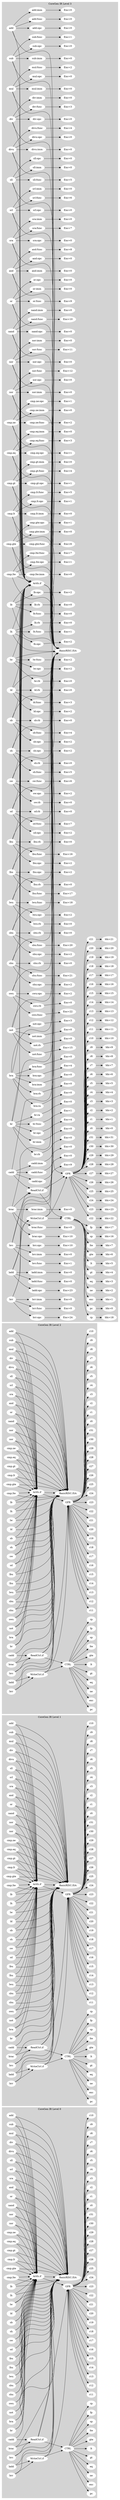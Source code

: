 #
# CoreGenBackend IR in DAG form
#
# Generate graph using " dot  -Tpng thisfile > thisfile.png"
#


digraph {
 rankdir=LR;
subgraph cluster_Level0 {
label="CoreGen IR Level 0";
style=filled;
color=lightgrey;
node [style=filled,color=white];
node00;
node00 [label="add"];
node00-> node041;
node00-> node089;
node01;
node01 [label="sub"];
node01-> node041;
node01-> node089;
node02;
node02 [label="mul"];
node02-> node041;
node02-> node089;
node03;
node03 [label="div"];
node03-> node041;
node03-> node089;
node04;
node04 [label="divu"];
node04-> node041;
node04-> node089;
node05;
node05 [label="sll"];
node05-> node041;
node05-> node089;
node06;
node06 [label="srl"];
node06-> node041;
node06-> node089;
node07;
node07 [label="sra"];
node07-> node041;
node07-> node089;
node08;
node08 [label="and"];
node08-> node041;
node08-> node089;
node09;
node09 [label="or"];
node09-> node041;
node09-> node089;
node010;
node010 [label="nand"];
node010-> node041;
node010-> node089;
node011;
node011 [label="nor"];
node011-> node041;
node011-> node089;
node012;
node012 [label="xor"];
node012-> node041;
node012-> node089;
node013;
node013 [label="cmp.ne"];
node013-> node041;
node013-> node089;
node014;
node014 [label="cmp.eq"];
node014-> node041;
node014-> node089;
node015;
node015 [label="cmp.gt"];
node015-> node041;
node015-> node089;
node016;
node016 [label="cmp.lt"];
node016-> node041;
node016-> node089;
node017;
node017 [label="cmp.gte"];
node017-> node041;
node017-> node089;
node018;
node018 [label="cmp.lte"];
node018-> node041;
node018-> node089;
node019;
node019 [label="lb"];
node019-> node041;
node019-> node089;
node020;
node020 [label="lh"];
node020-> node041;
node020-> node089;
node021;
node021 [label="lw"];
node021-> node041;
node021-> node089;
node022;
node022 [label="ld"];
node022-> node041;
node022-> node089;
node023;
node023 [label="sb"];
node023-> node041;
node023-> node089;
node024;
node024 [label="sh"];
node024-> node041;
node024-> node089;
node025;
node025 [label="sw"];
node025-> node041;
node025-> node089;
node026;
node026 [label="sd"];
node026-> node041;
node026-> node089;
node027;
node027 [label="lbu"];
node027-> node041;
node027-> node089;
node028;
node028 [label="lhu"];
node028-> node041;
node028-> node089;
node029;
node029 [label="lwu"];
node029-> node041;
node029-> node089;
node030;
node030 [label="sbu"];
node030-> node041;
node030-> node089;
node031;
node031 [label="shu"];
node031-> node041;
node031-> node089;
node032;
node032 [label="swu"];
node032-> node041;
node032-> node089;
node033;
node033 [label="not"];
node033-> node041;
node033-> node089;
node034;
node034 [label="bra"];
node034-> node041;
node034-> node089;
node035;
node035 [label="br"];
node035-> node041;
node035-> node089;
node036;
node036 [label="cadd"];
node036-> node042;
node036-> node089;
node037;
node037 [label="brac"];
node037-> node042;
node037-> node089;
node038;
node038 [label="brc"];
node038-> node042;
node038-> node089;
node039;
node039 [label="ladd"];
node039-> node043;
node039-> node089;
node040;
node040 [label="brr"];
node040-> node043;
node040-> node089;
node041;
node041 [label="Arith.if"];
node041-> node087;
node041-> node089;
node042;
node042 [label="ReadCtrl.if"];
node042-> node087;
node042-> node088;
node042-> node089;
node043;
node043 [label="WriteCtrl.if"];
node043-> node087;
node043-> node088;
node043-> node089;
node044;
node044 [label="r0"];
node045;
node045 [label="r1"];
node046;
node046 [label="r2"];
node047;
node047 [label="r3"];
node048;
node048 [label="r4"];
node049;
node049 [label="r5"];
node050;
node050 [label="r6"];
node051;
node051 [label="r7"];
node052;
node052 [label="r8"];
node053;
node053 [label="r9"];
node054;
node054 [label="r10"];
node055;
node055 [label="r11"];
node056;
node056 [label="r12"];
node057;
node057 [label="r13"];
node058;
node058 [label="r14"];
node059;
node059 [label="r15"];
node060;
node060 [label="r16"];
node061;
node061 [label="r17"];
node062;
node062 [label="r18"];
node063;
node063 [label="r19"];
node064;
node064 [label="r20"];
node065;
node065 [label="r21"];
node066;
node066 [label="r22"];
node067;
node067 [label="r23"];
node068;
node068 [label="r24"];
node069;
node069 [label="r25"];
node070;
node070 [label="r26"];
node071;
node071 [label="r27"];
node072;
node072 [label="r28"];
node073;
node073 [label="r29"];
node074;
node074 [label="r30"];
node075;
node075 [label="r31"];
node076;
node076 [label="pc"];
node077;
node077 [label="exc"];
node078;
node078 [label="ne"];
node079;
node079 [label="eq"];
node080;
node080 [label="gt"];
node081;
node081 [label="lt"];
node082;
node082 [label="gte"];
node083;
node083 [label="lte"];
node084;
node084 [label="sp"];
node085;
node085 [label="fp"];
node086;
node086 [label="rp"];
node087;
node087 [label="GPR"];
node087-> node044;
node087-> node045;
node087-> node046;
node087-> node047;
node087-> node048;
node087-> node049;
node087-> node050;
node087-> node051;
node087-> node052;
node087-> node053;
node087-> node054;
node087-> node055;
node087-> node056;
node087-> node057;
node087-> node058;
node087-> node059;
node087-> node060;
node087-> node061;
node087-> node062;
node087-> node063;
node087-> node064;
node087-> node065;
node087-> node066;
node087-> node067;
node087-> node068;
node087-> node069;
node087-> node070;
node087-> node071;
node087-> node072;
node087-> node073;
node087-> node074;
node087-> node075;
node088;
node088 [label="CTRL"];
node088-> node076;
node088-> node077;
node088-> node078;
node088-> node079;
node088-> node080;
node088-> node081;
node088-> node082;
node088-> node083;
node088-> node084;
node088-> node085;
node088-> node086;
node089;
node089 [label="BasicRISC.ISA"];
}
subgraph cluster_Level1 {
label="CoreGen IR Level 1";
style=filled;
color=lightgrey;
node [style=filled,color=white];
node10;
node10 [label="add"];
node10-> node141;
node10-> node189;
node11;
node11 [label="sub"];
node11-> node141;
node11-> node189;
node12;
node12 [label="mul"];
node12-> node141;
node12-> node189;
node13;
node13 [label="div"];
node13-> node141;
node13-> node189;
node14;
node14 [label="divu"];
node14-> node141;
node14-> node189;
node15;
node15 [label="sll"];
node15-> node141;
node15-> node189;
node16;
node16 [label="srl"];
node16-> node141;
node16-> node189;
node17;
node17 [label="sra"];
node17-> node141;
node17-> node189;
node18;
node18 [label="and"];
node18-> node141;
node18-> node189;
node19;
node19 [label="or"];
node19-> node141;
node19-> node189;
node110;
node110 [label="nand"];
node110-> node141;
node110-> node189;
node111;
node111 [label="nor"];
node111-> node141;
node111-> node189;
node112;
node112 [label="xor"];
node112-> node141;
node112-> node189;
node113;
node113 [label="cmp.ne"];
node113-> node141;
node113-> node189;
node114;
node114 [label="cmp.eq"];
node114-> node141;
node114-> node189;
node115;
node115 [label="cmp.gt"];
node115-> node141;
node115-> node189;
node116;
node116 [label="cmp.lt"];
node116-> node141;
node116-> node189;
node117;
node117 [label="cmp.gte"];
node117-> node141;
node117-> node189;
node118;
node118 [label="cmp.lte"];
node118-> node141;
node118-> node189;
node119;
node119 [label="lb"];
node119-> node141;
node119-> node189;
node120;
node120 [label="lh"];
node120-> node141;
node120-> node189;
node121;
node121 [label="lw"];
node121-> node141;
node121-> node189;
node122;
node122 [label="ld"];
node122-> node141;
node122-> node189;
node123;
node123 [label="sb"];
node123-> node141;
node123-> node189;
node124;
node124 [label="sh"];
node124-> node141;
node124-> node189;
node125;
node125 [label="sw"];
node125-> node141;
node125-> node189;
node126;
node126 [label="sd"];
node126-> node141;
node126-> node189;
node127;
node127 [label="lbu"];
node127-> node141;
node127-> node189;
node128;
node128 [label="lhu"];
node128-> node141;
node128-> node189;
node129;
node129 [label="lwu"];
node129-> node141;
node129-> node189;
node130;
node130 [label="sbu"];
node130-> node141;
node130-> node189;
node131;
node131 [label="shu"];
node131-> node141;
node131-> node189;
node132;
node132 [label="swu"];
node132-> node141;
node132-> node189;
node133;
node133 [label="not"];
node133-> node141;
node133-> node189;
node134;
node134 [label="bra"];
node134-> node141;
node134-> node189;
node135;
node135 [label="br"];
node135-> node141;
node135-> node189;
node136;
node136 [label="cadd"];
node136-> node142;
node136-> node189;
node137;
node137 [label="brac"];
node137-> node142;
node137-> node189;
node138;
node138 [label="brc"];
node138-> node142;
node138-> node189;
node139;
node139 [label="ladd"];
node139-> node143;
node139-> node189;
node140;
node140 [label="brr"];
node140-> node143;
node140-> node189;
node141;
node141 [label="Arith.if"];
node141-> node187;
node141-> node189;
node142;
node142 [label="ReadCtrl.if"];
node142-> node187;
node142-> node188;
node142-> node189;
node143;
node143 [label="WriteCtrl.if"];
node143-> node187;
node143-> node188;
node143-> node189;
node144;
node144 [label="r0"];
node145;
node145 [label="r1"];
node146;
node146 [label="r2"];
node147;
node147 [label="r3"];
node148;
node148 [label="r4"];
node149;
node149 [label="r5"];
node150;
node150 [label="r6"];
node151;
node151 [label="r7"];
node152;
node152 [label="r8"];
node153;
node153 [label="r9"];
node154;
node154 [label="r10"];
node155;
node155 [label="r11"];
node156;
node156 [label="r12"];
node157;
node157 [label="r13"];
node158;
node158 [label="r14"];
node159;
node159 [label="r15"];
node160;
node160 [label="r16"];
node161;
node161 [label="r17"];
node162;
node162 [label="r18"];
node163;
node163 [label="r19"];
node164;
node164 [label="r20"];
node165;
node165 [label="r21"];
node166;
node166 [label="r22"];
node167;
node167 [label="r23"];
node168;
node168 [label="r24"];
node169;
node169 [label="r25"];
node170;
node170 [label="r26"];
node171;
node171 [label="r27"];
node172;
node172 [label="r28"];
node173;
node173 [label="r29"];
node174;
node174 [label="r30"];
node175;
node175 [label="r31"];
node176;
node176 [label="pc"];
node177;
node177 [label="exc"];
node178;
node178 [label="ne"];
node179;
node179 [label="eq"];
node180;
node180 [label="gt"];
node181;
node181 [label="lt"];
node182;
node182 [label="gte"];
node183;
node183 [label="lte"];
node184;
node184 [label="sp"];
node185;
node185 [label="fp"];
node186;
node186 [label="rp"];
node187;
node187 [label="GPR"];
node187-> node144;
node187-> node145;
node187-> node146;
node187-> node147;
node187-> node148;
node187-> node149;
node187-> node150;
node187-> node151;
node187-> node152;
node187-> node153;
node187-> node154;
node187-> node155;
node187-> node156;
node187-> node157;
node187-> node158;
node187-> node159;
node187-> node160;
node187-> node161;
node187-> node162;
node187-> node163;
node187-> node164;
node187-> node165;
node187-> node166;
node187-> node167;
node187-> node168;
node187-> node169;
node187-> node170;
node187-> node171;
node187-> node172;
node187-> node173;
node187-> node174;
node187-> node175;
node188;
node188 [label="CTRL"];
node188-> node176;
node188-> node177;
node188-> node178;
node188-> node179;
node188-> node180;
node188-> node181;
node188-> node182;
node188-> node183;
node188-> node184;
node188-> node185;
node188-> node186;
node189;
node189 [label="BasicRISC.ISA"];
}
subgraph cluster_Level2 {
label="CoreGen IR Level 2";
style=filled;
color=lightgrey;
node [style=filled,color=white];
node20;
node20 [label="add"];
node20-> node241;
node20-> node289;
node21;
node21 [label="sub"];
node21-> node241;
node21-> node289;
node22;
node22 [label="mul"];
node22-> node241;
node22-> node289;
node23;
node23 [label="div"];
node23-> node241;
node23-> node289;
node24;
node24 [label="divu"];
node24-> node241;
node24-> node289;
node25;
node25 [label="sll"];
node25-> node241;
node25-> node289;
node26;
node26 [label="srl"];
node26-> node241;
node26-> node289;
node27;
node27 [label="sra"];
node27-> node241;
node27-> node289;
node28;
node28 [label="and"];
node28-> node241;
node28-> node289;
node29;
node29 [label="or"];
node29-> node241;
node29-> node289;
node210;
node210 [label="nand"];
node210-> node241;
node210-> node289;
node211;
node211 [label="nor"];
node211-> node241;
node211-> node289;
node212;
node212 [label="xor"];
node212-> node241;
node212-> node289;
node213;
node213 [label="cmp.ne"];
node213-> node241;
node213-> node289;
node214;
node214 [label="cmp.eq"];
node214-> node241;
node214-> node289;
node215;
node215 [label="cmp.gt"];
node215-> node241;
node215-> node289;
node216;
node216 [label="cmp.lt"];
node216-> node241;
node216-> node289;
node217;
node217 [label="cmp.gte"];
node217-> node241;
node217-> node289;
node218;
node218 [label="cmp.lte"];
node218-> node241;
node218-> node289;
node219;
node219 [label="lb"];
node219-> node241;
node219-> node289;
node220;
node220 [label="lh"];
node220-> node241;
node220-> node289;
node221;
node221 [label="lw"];
node221-> node241;
node221-> node289;
node222;
node222 [label="ld"];
node222-> node241;
node222-> node289;
node223;
node223 [label="sb"];
node223-> node241;
node223-> node289;
node224;
node224 [label="sh"];
node224-> node241;
node224-> node289;
node225;
node225 [label="sw"];
node225-> node241;
node225-> node289;
node226;
node226 [label="sd"];
node226-> node241;
node226-> node289;
node227;
node227 [label="lbu"];
node227-> node241;
node227-> node289;
node228;
node228 [label="lhu"];
node228-> node241;
node228-> node289;
node229;
node229 [label="lwu"];
node229-> node241;
node229-> node289;
node230;
node230 [label="sbu"];
node230-> node241;
node230-> node289;
node231;
node231 [label="shu"];
node231-> node241;
node231-> node289;
node232;
node232 [label="swu"];
node232-> node241;
node232-> node289;
node233;
node233 [label="not"];
node233-> node241;
node233-> node289;
node234;
node234 [label="bra"];
node234-> node241;
node234-> node289;
node235;
node235 [label="br"];
node235-> node241;
node235-> node289;
node236;
node236 [label="cadd"];
node236-> node242;
node236-> node289;
node237;
node237 [label="brac"];
node237-> node242;
node237-> node289;
node238;
node238 [label="brc"];
node238-> node242;
node238-> node289;
node239;
node239 [label="ladd"];
node239-> node243;
node239-> node289;
node240;
node240 [label="brr"];
node240-> node243;
node240-> node289;
node241;
node241 [label="Arith.if"];
node241-> node287;
node241-> node289;
node242;
node242 [label="ReadCtrl.if"];
node242-> node287;
node242-> node288;
node242-> node289;
node243;
node243 [label="WriteCtrl.if"];
node243-> node287;
node243-> node288;
node243-> node289;
node244;
node244 [label="r0"];
node245;
node245 [label="r1"];
node246;
node246 [label="r2"];
node247;
node247 [label="r3"];
node248;
node248 [label="r4"];
node249;
node249 [label="r5"];
node250;
node250 [label="r6"];
node251;
node251 [label="r7"];
node252;
node252 [label="r8"];
node253;
node253 [label="r9"];
node254;
node254 [label="r10"];
node255;
node255 [label="r11"];
node256;
node256 [label="r12"];
node257;
node257 [label="r13"];
node258;
node258 [label="r14"];
node259;
node259 [label="r15"];
node260;
node260 [label="r16"];
node261;
node261 [label="r17"];
node262;
node262 [label="r18"];
node263;
node263 [label="r19"];
node264;
node264 [label="r20"];
node265;
node265 [label="r21"];
node266;
node266 [label="r22"];
node267;
node267 [label="r23"];
node268;
node268 [label="r24"];
node269;
node269 [label="r25"];
node270;
node270 [label="r26"];
node271;
node271 [label="r27"];
node272;
node272 [label="r28"];
node273;
node273 [label="r29"];
node274;
node274 [label="r30"];
node275;
node275 [label="r31"];
node276;
node276 [label="pc"];
node277;
node277 [label="exc"];
node278;
node278 [label="ne"];
node279;
node279 [label="eq"];
node280;
node280 [label="gt"];
node281;
node281 [label="lt"];
node282;
node282 [label="gte"];
node283;
node283 [label="lte"];
node284;
node284 [label="sp"];
node285;
node285 [label="fp"];
node286;
node286 [label="rp"];
node287;
node287 [label="GPR"];
node287-> node244;
node287-> node245;
node287-> node246;
node287-> node247;
node287-> node248;
node287-> node249;
node287-> node250;
node287-> node251;
node287-> node252;
node287-> node253;
node287-> node254;
node287-> node255;
node287-> node256;
node287-> node257;
node287-> node258;
node287-> node259;
node287-> node260;
node287-> node261;
node287-> node262;
node287-> node263;
node287-> node264;
node287-> node265;
node287-> node266;
node287-> node267;
node287-> node268;
node287-> node269;
node287-> node270;
node287-> node271;
node287-> node272;
node287-> node273;
node287-> node274;
node287-> node275;
node288;
node288 [label="CTRL"];
node288-> node276;
node288-> node277;
node288-> node278;
node288-> node279;
node288-> node280;
node288-> node281;
node288-> node282;
node288-> node283;
node288-> node284;
node288-> node285;
node288-> node286;
node289;
node289 [label="BasicRISC.ISA"];
}
subgraph cluster_Level3 {
label="CoreGen IR Level 3";
style=filled;
color=lightgrey;
node [style=filled,color=white];
node30;
node30 [label="add"];
node30-> node341;
node30-> node389;
node30-> node390;
node30-> node391;
node30-> node392;
node31;
node31 [label="sub"];
node31-> node341;
node31-> node389;
node31-> node393;
node31-> node394;
node31-> node395;
node32;
node32 [label="mul"];
node32-> node341;
node32-> node389;
node32-> node396;
node32-> node397;
node32-> node398;
node33;
node33 [label="div"];
node33-> node341;
node33-> node389;
node33-> node399;
node33-> node3100;
node33-> node3101;
node34;
node34 [label="divu"];
node34-> node341;
node34-> node389;
node34-> node3102;
node34-> node3103;
node34-> node3104;
node35;
node35 [label="sll"];
node35-> node341;
node35-> node389;
node35-> node3105;
node35-> node3106;
node35-> node3107;
node36;
node36 [label="srl"];
node36-> node341;
node36-> node389;
node36-> node3108;
node36-> node3109;
node36-> node3110;
node37;
node37 [label="sra"];
node37-> node341;
node37-> node389;
node37-> node3111;
node37-> node3112;
node37-> node3113;
node38;
node38 [label="and"];
node38-> node341;
node38-> node389;
node38-> node3114;
node38-> node3115;
node38-> node3116;
node39;
node39 [label="or"];
node39-> node341;
node39-> node389;
node39-> node3117;
node39-> node3118;
node39-> node3119;
node310;
node310 [label="nand"];
node310-> node341;
node310-> node389;
node310-> node3120;
node310-> node3121;
node310-> node3122;
node311;
node311 [label="nor"];
node311-> node341;
node311-> node389;
node311-> node3123;
node311-> node3124;
node311-> node3125;
node312;
node312 [label="xor"];
node312-> node341;
node312-> node389;
node312-> node3126;
node312-> node3127;
node312-> node3128;
node313;
node313 [label="cmp.ne"];
node313-> node341;
node313-> node389;
node313-> node3129;
node313-> node3130;
node313-> node3131;
node314;
node314 [label="cmp.eq"];
node314-> node341;
node314-> node389;
node314-> node3132;
node314-> node3133;
node314-> node3134;
node315;
node315 [label="cmp.gt"];
node315-> node341;
node315-> node389;
node315-> node3135;
node315-> node3136;
node315-> node3137;
node316;
node316 [label="cmp.lt"];
node316-> node341;
node316-> node389;
node316-> node3138;
node316-> node3139;
node316-> node3140;
node317;
node317 [label="cmp.gte"];
node317-> node341;
node317-> node389;
node317-> node3141;
node317-> node3142;
node317-> node3143;
node318;
node318 [label="cmp.lte"];
node318-> node341;
node318-> node389;
node318-> node3144;
node318-> node3145;
node318-> node3146;
node319;
node319 [label="lb"];
node319-> node341;
node319-> node389;
node319-> node3147;
node319-> node3148;
node319-> node3149;
node320;
node320 [label="lh"];
node320-> node341;
node320-> node389;
node320-> node3150;
node320-> node3151;
node320-> node3152;
node321;
node321 [label="lw"];
node321-> node341;
node321-> node389;
node321-> node3153;
node321-> node3154;
node321-> node3155;
node322;
node322 [label="ld"];
node322-> node341;
node322-> node389;
node322-> node3156;
node322-> node3157;
node322-> node3158;
node323;
node323 [label="sb"];
node323-> node341;
node323-> node389;
node323-> node3159;
node323-> node3160;
node323-> node3161;
node324;
node324 [label="sh"];
node324-> node341;
node324-> node389;
node324-> node3162;
node324-> node3163;
node324-> node3164;
node325;
node325 [label="sw"];
node325-> node341;
node325-> node389;
node325-> node3165;
node325-> node3166;
node325-> node3167;
node326;
node326 [label="sd"];
node326-> node341;
node326-> node389;
node326-> node3168;
node326-> node3169;
node326-> node3170;
node327;
node327 [label="lbu"];
node327-> node341;
node327-> node389;
node327-> node3171;
node327-> node3172;
node327-> node3173;
node328;
node328 [label="lhu"];
node328-> node341;
node328-> node389;
node328-> node3174;
node328-> node3175;
node328-> node3176;
node329;
node329 [label="lwu"];
node329-> node341;
node329-> node389;
node329-> node3177;
node329-> node3178;
node329-> node3179;
node330;
node330 [label="sbu"];
node330-> node341;
node330-> node389;
node330-> node3180;
node330-> node3181;
node330-> node3182;
node331;
node331 [label="shu"];
node331-> node341;
node331-> node389;
node331-> node3183;
node331-> node3184;
node331-> node3185;
node332;
node332 [label="swu"];
node332-> node341;
node332-> node389;
node332-> node3186;
node332-> node3187;
node332-> node3188;
node333;
node333 [label="not"];
node333-> node341;
node333-> node389;
node333-> node3189;
node333-> node3190;
node333-> node3191;
node333-> node3192;
node334;
node334 [label="bra"];
node334-> node341;
node334-> node389;
node334-> node3193;
node334-> node3194;
node334-> node3195;
node334-> node3196;
node334-> node3197;
node335;
node335 [label="br"];
node335-> node341;
node335-> node389;
node335-> node3198;
node335-> node3199;
node335-> node3200;
node335-> node3201;
node335-> node3202;
node336;
node336 [label="cadd"];
node336-> node342;
node336-> node389;
node336-> node3203;
node336-> node3204;
node336-> node3205;
node337;
node337 [label="brac"];
node337-> node342;
node337-> node389;
node337-> node3206;
node337-> node3207;
node337-> node3208;
node338;
node338 [label="brc"];
node338-> node342;
node338-> node389;
node338-> node3209;
node338-> node3210;
node338-> node3211;
node339;
node339 [label="ladd"];
node339-> node343;
node339-> node389;
node339-> node3212;
node339-> node3213;
node339-> node3214;
node340;
node340 [label="brr"];
node340-> node343;
node340-> node389;
node340-> node3215;
node340-> node3216;
node340-> node3217;
node341;
node341 [label="Arith.if"];
node341-> node387;
node341-> node389;
node342;
node342 [label="ReadCtrl.if"];
node342-> node387;
node342-> node388;
node342-> node389;
node343;
node343 [label="WriteCtrl.if"];
node343-> node387;
node343-> node388;
node343-> node389;
node344;
node344 [label="r0"];
node344Idx;
node344Idx [label="Idx=0"];
node344-> node344Idx;
node345;
node345 [label="r1"];
node345Idx;
node345Idx [label="Idx=1"];
node345-> node345Idx;
node346;
node346 [label="r2"];
node346Idx;
node346Idx [label="Idx=2"];
node346-> node346Idx;
node347;
node347 [label="r3"];
node347Idx;
node347Idx [label="Idx=3"];
node347-> node347Idx;
node348;
node348 [label="r4"];
node348Idx;
node348Idx [label="Idx=4"];
node348-> node348Idx;
node349;
node349 [label="r5"];
node349Idx;
node349Idx [label="Idx=5"];
node349-> node349Idx;
node350;
node350 [label="r6"];
node350Idx;
node350Idx [label="Idx=6"];
node350-> node350Idx;
node351;
node351 [label="r7"];
node351Idx;
node351Idx [label="Idx=7"];
node351-> node351Idx;
node352;
node352 [label="r8"];
node352Idx;
node352Idx [label="Idx=8"];
node352-> node352Idx;
node353;
node353 [label="r9"];
node353Idx;
node353Idx [label="Idx=9"];
node353-> node353Idx;
node354;
node354 [label="r10"];
node354Idx;
node354Idx [label="Idx=10"];
node354-> node354Idx;
node355;
node355 [label="r11"];
node355Idx;
node355Idx [label="Idx=11"];
node355-> node355Idx;
node356;
node356 [label="r12"];
node356Idx;
node356Idx [label="Idx=12"];
node356-> node356Idx;
node357;
node357 [label="r13"];
node357Idx;
node357Idx [label="Idx=13"];
node357-> node357Idx;
node358;
node358 [label="r14"];
node358Idx;
node358Idx [label="Idx=14"];
node358-> node358Idx;
node359;
node359 [label="r15"];
node359Idx;
node359Idx [label="Idx=15"];
node359-> node359Idx;
node360;
node360 [label="r16"];
node360Idx;
node360Idx [label="Idx=16"];
node360-> node360Idx;
node361;
node361 [label="r17"];
node361Idx;
node361Idx [label="Idx=17"];
node361-> node361Idx;
node362;
node362 [label="r18"];
node362Idx;
node362Idx [label="Idx=18"];
node362-> node362Idx;
node363;
node363 [label="r19"];
node363Idx;
node363Idx [label="Idx=19"];
node363-> node363Idx;
node364;
node364 [label="r20"];
node364Idx;
node364Idx [label="Idx=20"];
node364-> node364Idx;
node365;
node365 [label="r21"];
node365Idx;
node365Idx [label="Idx=21"];
node365-> node365Idx;
node366;
node366 [label="r22"];
node366Idx;
node366Idx [label="Idx=22"];
node366-> node366Idx;
node367;
node367 [label="r23"];
node367Idx;
node367Idx [label="Idx=23"];
node367-> node367Idx;
node368;
node368 [label="r24"];
node368Idx;
node368Idx [label="Idx=24"];
node368-> node368Idx;
node369;
node369 [label="r25"];
node369Idx;
node369Idx [label="Idx=25"];
node369-> node369Idx;
node370;
node370 [label="r26"];
node370Idx;
node370Idx [label="Idx=26"];
node370-> node370Idx;
node371;
node371 [label="r27"];
node371Idx;
node371Idx [label="Idx=27"];
node371-> node371Idx;
node372;
node372 [label="r28"];
node372Idx;
node372Idx [label="Idx=28"];
node372-> node372Idx;
node373;
node373 [label="r29"];
node373Idx;
node373Idx [label="Idx=29"];
node373-> node373Idx;
node374;
node374 [label="r30"];
node374Idx;
node374Idx [label="Idx=30"];
node374-> node374Idx;
node375;
node375 [label="r31"];
node375Idx;
node375Idx [label="Idx=31"];
node375-> node375Idx;
node376;
node376 [label="pc"];
node376Idx;
node376Idx [label="Idx=0"];
node376-> node376Idx;
node377;
node377 [label="exc"];
node377Idx;
node377Idx [label="Idx=1"];
node377-> node377Idx;
node378;
node378 [label="ne"];
node378Idx;
node378Idx [label="Idx=2"];
node378-> node378Idx;
node379;
node379 [label="eq"];
node379Idx;
node379Idx [label="Idx=3"];
node379-> node379Idx;
node380;
node380 [label="gt"];
node380Idx;
node380Idx [label="Idx=4"];
node380-> node380Idx;
node381;
node381 [label="lt"];
node381Idx;
node381Idx [label="Idx=5"];
node381-> node381Idx;
node382;
node382 [label="gte"];
node382Idx;
node382Idx [label="Idx=6"];
node382-> node382Idx;
node383;
node383 [label="lte"];
node383Idx;
node383Idx [label="Idx=7"];
node383-> node383Idx;
node384;
node384 [label="sp"];
node384Idx;
node384Idx [label="Idx=16"];
node384-> node384Idx;
node385;
node385 [label="fp"];
node385Idx;
node385Idx [label="Idx=17"];
node385-> node385Idx;
node386;
node386 [label="rp"];
node386Idx;
node386Idx [label="Idx=18"];
node386-> node386Idx;
node387;
node387 [label="GPR"];
node387-> node344;
node387-> node345;
node387-> node346;
node387-> node347;
node387-> node348;
node387-> node349;
node387-> node350;
node387-> node351;
node387-> node352;
node387-> node353;
node387-> node354;
node387-> node355;
node387-> node356;
node387-> node357;
node387-> node358;
node387-> node359;
node387-> node360;
node387-> node361;
node387-> node362;
node387-> node363;
node387-> node364;
node387-> node365;
node387-> node366;
node387-> node367;
node387-> node368;
node387-> node369;
node387-> node370;
node387-> node371;
node387-> node372;
node387-> node373;
node387-> node374;
node387-> node375;
node388;
node388 [label="CTRL"];
node388-> node376;
node388-> node377;
node388-> node378;
node388-> node379;
node388-> node380;
node388-> node381;
node388-> node382;
node388-> node383;
node388-> node384;
node388-> node385;
node388-> node386;
node389;
node389 [label="BasicRISC.ISA"];
node390;
node390 [label="add:opc"];
node390Enc;
node390Enc [label="Enc=0"];
node390-> node390Enc;
node391;
node391 [label="add:func"];
node391Enc;
node391Enc [label="Enc=0"];
node391-> node391Enc;
node392;
node392 [label="add:imm"];
node392Enc;
node392Enc [label="Enc=0"];
node392-> node392Enc;
node393;
node393 [label="sub:opc"];
node393Enc;
node393Enc [label="Enc=0"];
node393-> node393Enc;
node394;
node394 [label="sub:func"];
node394Enc;
node394Enc [label="Enc=1"];
node394-> node394Enc;
node395;
node395 [label="sub:imm"];
node395Enc;
node395Enc [label="Enc=0"];
node395-> node395Enc;
node396;
node396 [label="mul:opc"];
node396Enc;
node396Enc [label="Enc=0"];
node396-> node396Enc;
node397;
node397 [label="mul:func"];
node397Enc;
node397Enc [label="Enc=2"];
node397-> node397Enc;
node398;
node398 [label="mul:imm"];
node398Enc;
node398Enc [label="Enc=0"];
node398-> node398Enc;
node399;
node399 [label="div:opc"];
node399Enc;
node399Enc [label="Enc=0"];
node399-> node399Enc;
node3100;
node3100 [label="div:func"];
node3100Enc;
node3100Enc [label="Enc=3"];
node3100-> node3100Enc;
node3101;
node3101 [label="div:imm"];
node3101Enc;
node3101Enc [label="Enc=0"];
node3101-> node3101Enc;
node3102;
node3102 [label="divu:opc"];
node3102Enc;
node3102Enc [label="Enc=0"];
node3102-> node3102Enc;
node3103;
node3103 [label="divu:func"];
node3103Enc;
node3103Enc [label="Enc=4"];
node3103-> node3103Enc;
node3104;
node3104 [label="divu:imm"];
node3104Enc;
node3104Enc [label="Enc=0"];
node3104-> node3104Enc;
node3105;
node3105 [label="sll:opc"];
node3105Enc;
node3105Enc [label="Enc=0"];
node3105-> node3105Enc;
node3106;
node3106 [label="sll:func"];
node3106Enc;
node3106Enc [label="Enc=5"];
node3106-> node3106Enc;
node3107;
node3107 [label="sll:imm"];
node3107Enc;
node3107Enc [label="Enc=0"];
node3107-> node3107Enc;
node3108;
node3108 [label="srl:opc"];
node3108Enc;
node3108Enc [label="Enc=0"];
node3108-> node3108Enc;
node3109;
node3109 [label="srl:func"];
node3109Enc;
node3109Enc [label="Enc=6"];
node3109-> node3109Enc;
node3110;
node3110 [label="srl:imm"];
node3110Enc;
node3110Enc [label="Enc=0"];
node3110-> node3110Enc;
node3111;
node3111 [label="sra:opc"];
node3111Enc;
node3111Enc [label="Enc=0"];
node3111-> node3111Enc;
node3112;
node3112 [label="sra:func"];
node3112Enc;
node3112Enc [label="Enc=7"];
node3112-> node3112Enc;
node3113;
node3113 [label="sra:imm"];
node3113Enc;
node3113Enc [label="Enc=0"];
node3113-> node3113Enc;
node3114;
node3114 [label="and:opc"];
node3114Enc;
node3114Enc [label="Enc=0"];
node3114-> node3114Enc;
node3115;
node3115 [label="and:func"];
node3115Enc;
node3115Enc [label="Enc=8"];
node3115-> node3115Enc;
node3116;
node3116 [label="and:imm"];
node3116Enc;
node3116Enc [label="Enc=0"];
node3116-> node3116Enc;
node3117;
node3117 [label="or:opc"];
node3117Enc;
node3117Enc [label="Enc=0"];
node3117-> node3117Enc;
node3118;
node3118 [label="or:func"];
node3118Enc;
node3118Enc [label="Enc=9"];
node3118-> node3118Enc;
node3119;
node3119 [label="or:imm"];
node3119Enc;
node3119Enc [label="Enc=0"];
node3119-> node3119Enc;
node3120;
node3120 [label="nand:opc"];
node3120Enc;
node3120Enc [label="Enc=0"];
node3120-> node3120Enc;
node3121;
node3121 [label="nand:func"];
node3121Enc;
node3121Enc [label="Enc=10"];
node3121-> node3121Enc;
node3122;
node3122 [label="nand:imm"];
node3122Enc;
node3122Enc [label="Enc=0"];
node3122-> node3122Enc;
node3123;
node3123 [label="nor:opc"];
node3123Enc;
node3123Enc [label="Enc=0"];
node3123-> node3123Enc;
node3124;
node3124 [label="nor:func"];
node3124Enc;
node3124Enc [label="Enc=11"];
node3124-> node3124Enc;
node3125;
node3125 [label="nor:imm"];
node3125Enc;
node3125Enc [label="Enc=0"];
node3125-> node3125Enc;
node3126;
node3126 [label="xor:opc"];
node3126Enc;
node3126Enc [label="Enc=0"];
node3126-> node3126Enc;
node3127;
node3127 [label="xor:func"];
node3127Enc;
node3127Enc [label="Enc=12"];
node3127-> node3127Enc;
node3128;
node3128 [label="xor:imm"];
node3128Enc;
node3128Enc [label="Enc=0"];
node3128-> node3128Enc;
node3129;
node3129 [label="cmp.ne:opc"];
node3129Enc;
node3129Enc [label="Enc=1"];
node3129-> node3129Enc;
node3130;
node3130 [label="cmp.ne:func"];
node3130Enc;
node3130Enc [label="Enc=2"];
node3130-> node3130Enc;
node3131;
node3131 [label="cmp.ne:imm"];
node3131Enc;
node3131Enc [label="Enc=0"];
node3131-> node3131Enc;
node3132;
node3132 [label="cmp.eq:opc"];
node3132Enc;
node3132Enc [label="Enc=1"];
node3132-> node3132Enc;
node3133;
node3133 [label="cmp.eq:func"];
node3133Enc;
node3133Enc [label="Enc=3"];
node3133-> node3133Enc;
node3134;
node3134 [label="cmp.eq:imm"];
node3134Enc;
node3134Enc [label="Enc=0"];
node3134-> node3134Enc;
node3135;
node3135 [label="cmp.gt:opc"];
node3135Enc;
node3135Enc [label="Enc=1"];
node3135-> node3135Enc;
node3136;
node3136 [label="cmp.gt:func"];
node3136Enc;
node3136Enc [label="Enc=4"];
node3136-> node3136Enc;
node3137;
node3137 [label="cmp.gt:imm"];
node3137Enc;
node3137Enc [label="Enc=0"];
node3137-> node3137Enc;
node3138;
node3138 [label="cmp.lt:opc"];
node3138Enc;
node3138Enc [label="Enc=1"];
node3138-> node3138Enc;
node3139;
node3139 [label="cmp.lt:func"];
node3139Enc;
node3139Enc [label="Enc=5"];
node3139-> node3139Enc;
node3140;
node3140 [label="cmp.lt:imm"];
node3140Enc;
node3140Enc [label="Enc=0"];
node3140-> node3140Enc;
node3141;
node3141 [label="cmp.gte:opc"];
node3141Enc;
node3141Enc [label="Enc=1"];
node3141-> node3141Enc;
node3142;
node3142 [label="cmp.gte:func"];
node3142Enc;
node3142Enc [label="Enc=6"];
node3142-> node3142Enc;
node3143;
node3143 [label="cmp.gte:imm"];
node3143Enc;
node3143Enc [label="Enc=0"];
node3143-> node3143Enc;
node3144;
node3144 [label="cmp.lte:opc"];
node3144Enc;
node3144Enc [label="Enc=1"];
node3144-> node3144Enc;
node3145;
node3145 [label="cmp.lte:func"];
node3145Enc;
node3145Enc [label="Enc=7"];
node3145-> node3145Enc;
node3146;
node3146 [label="cmp.lte:imm"];
node3146Enc;
node3146Enc [label="Enc=0"];
node3146-> node3146Enc;
node3147;
node3147 [label="lb:opc"];
node3147Enc;
node3147Enc [label="Enc=2"];
node3147-> node3147Enc;
node3148;
node3148 [label="lb:func"];
node3148Enc;
node3148Enc [label="Enc=0"];
node3148-> node3148Enc;
node3149;
node3149 [label="lb:rb"];
node3149Enc;
node3149Enc [label="Enc=0"];
node3149-> node3149Enc;
node3150;
node3150 [label="lh:opc"];
node3150Enc;
node3150Enc [label="Enc=2"];
node3150-> node3150Enc;
node3151;
node3151 [label="lh:func"];
node3151Enc;
node3151Enc [label="Enc=1"];
node3151-> node3151Enc;
node3152;
node3152 [label="lh:rb"];
node3152Enc;
node3152Enc [label="Enc=0"];
node3152-> node3152Enc;
node3153;
node3153 [label="lw:opc"];
node3153Enc;
node3153Enc [label="Enc=2"];
node3153-> node3153Enc;
node3154;
node3154 [label="lw:func"];
node3154Enc;
node3154Enc [label="Enc=2"];
node3154-> node3154Enc;
node3155;
node3155 [label="lw:rb"];
node3155Enc;
node3155Enc [label="Enc=0"];
node3155-> node3155Enc;
node3156;
node3156 [label="ld:opc"];
node3156Enc;
node3156Enc [label="Enc=2"];
node3156-> node3156Enc;
node3157;
node3157 [label="ld:func"];
node3157Enc;
node3157Enc [label="Enc=3"];
node3157-> node3157Enc;
node3158;
node3158 [label="ld:rb"];
node3158Enc;
node3158Enc [label="Enc=0"];
node3158-> node3158Enc;
node3159;
node3159 [label="sb:opc"];
node3159Enc;
node3159Enc [label="Enc=2"];
node3159-> node3159Enc;
node3160;
node3160 [label="sb:func"];
node3160Enc;
node3160Enc [label="Enc=4"];
node3160-> node3160Enc;
node3161;
node3161 [label="sb:rb"];
node3161Enc;
node3161Enc [label="Enc=0"];
node3161-> node3161Enc;
node3162;
node3162 [label="sh:opc"];
node3162Enc;
node3162Enc [label="Enc=2"];
node3162-> node3162Enc;
node3163;
node3163 [label="sh:func"];
node3163Enc;
node3163Enc [label="Enc=5"];
node3163-> node3163Enc;
node3164;
node3164 [label="sh:rb"];
node3164Enc;
node3164Enc [label="Enc=0"];
node3164-> node3164Enc;
node3165;
node3165 [label="sw:opc"];
node3165Enc;
node3165Enc [label="Enc=2"];
node3165-> node3165Enc;
node3166;
node3166 [label="sw:func"];
node3166Enc;
node3166Enc [label="Enc=6"];
node3166-> node3166Enc;
node3167;
node3167 [label="sw:rb"];
node3167Enc;
node3167Enc [label="Enc=0"];
node3167-> node3167Enc;
node3168;
node3168 [label="sd:opc"];
node3168Enc;
node3168Enc [label="Enc=2"];
node3168-> node3168Enc;
node3169;
node3169 [label="sd:func"];
node3169Enc;
node3169Enc [label="Enc=7"];
node3169-> node3169Enc;
node3170;
node3170 [label="sd:rb"];
node3170Enc;
node3170Enc [label="Enc=0"];
node3170-> node3170Enc;
node3171;
node3171 [label="lbu:opc"];
node3171Enc;
node3171Enc [label="Enc=2"];
node3171-> node3171Enc;
node3172;
node3172 [label="lbu:func"];
node3172Enc;
node3172Enc [label="Enc=16"];
node3172-> node3172Enc;
node3173;
node3173 [label="lbu:rb"];
node3173Enc;
node3173Enc [label="Enc=0"];
node3173-> node3173Enc;
node3174;
node3174 [label="lhu:opc"];
node3174Enc;
node3174Enc [label="Enc=2"];
node3174-> node3174Enc;
node3175;
node3175 [label="lhu:func"];
node3175Enc;
node3175Enc [label="Enc=17"];
node3175-> node3175Enc;
node3176;
node3176 [label="lhu:rb"];
node3176Enc;
node3176Enc [label="Enc=0"];
node3176-> node3176Enc;
node3177;
node3177 [label="lwu:opc"];
node3177Enc;
node3177Enc [label="Enc=2"];
node3177-> node3177Enc;
node3178;
node3178 [label="lwu:func"];
node3178Enc;
node3178Enc [label="Enc=18"];
node3178-> node3178Enc;
node3179;
node3179 [label="lwu:rb"];
node3179Enc;
node3179Enc [label="Enc=0"];
node3179-> node3179Enc;
node3180;
node3180 [label="sbu:opc"];
node3180Enc;
node3180Enc [label="Enc=2"];
node3180-> node3180Enc;
node3181;
node3181 [label="sbu:func"];
node3181Enc;
node3181Enc [label="Enc=20"];
node3181-> node3181Enc;
node3182;
node3182 [label="sbu:rb"];
node3182Enc;
node3182Enc [label="Enc=0"];
node3182-> node3182Enc;
node3183;
node3183 [label="shu:opc"];
node3183Enc;
node3183Enc [label="Enc=2"];
node3183-> node3183Enc;
node3184;
node3184 [label="shu:func"];
node3184Enc;
node3184Enc [label="Enc=21"];
node3184-> node3184Enc;
node3185;
node3185 [label="shu:rb"];
node3185Enc;
node3185Enc [label="Enc=0"];
node3185-> node3185Enc;
node3186;
node3186 [label="swu:opc"];
node3186Enc;
node3186Enc [label="Enc=2"];
node3186-> node3186Enc;
node3187;
node3187 [label="swu:func"];
node3187Enc;
node3187Enc [label="Enc=22"];
node3187-> node3187Enc;
node3188;
node3188 [label="swu:rb"];
node3188Enc;
node3188Enc [label="Enc=0"];
node3188-> node3188Enc;
node3189;
node3189 [label="not:opc"];
node3189Enc;
node3189Enc [label="Enc=3"];
node3189-> node3189Enc;
node3190;
node3190 [label="not:func"];
node3190Enc;
node3190Enc [label="Enc=15"];
node3190-> node3190Enc;
node3191;
node3191 [label="not:rb"];
node3191Enc;
node3191Enc [label="Enc=0"];
node3191-> node3191Enc;
node3192;
node3192 [label="not:imm"];
node3192Enc;
node3192Enc [label="Enc=0"];
node3192-> node3192Enc;
node3193;
node3193 [label="bra:opc"];
node3193Enc;
node3193Enc [label="Enc=4"];
node3193-> node3193Enc;
node3194;
node3194 [label="bra:func"];
node3194Enc;
node3194Enc [label="Enc=0"];
node3194-> node3194Enc;
node3195;
node3195 [label="bra:ra"];
node3195Enc;
node3195Enc [label="Enc=0"];
node3195-> node3195Enc;
node3196;
node3196 [label="bra:rb"];
node3196Enc;
node3196Enc [label="Enc=0"];
node3196-> node3196Enc;
node3197;
node3197 [label="bra:imm"];
node3197Enc;
node3197Enc [label="Enc=0"];
node3197-> node3197Enc;
node3198;
node3198 [label="br:opc"];
node3198Enc;
node3198Enc [label="Enc=4"];
node3198-> node3198Enc;
node3199;
node3199 [label="br:func"];
node3199Enc;
node3199Enc [label="Enc=1"];
node3199-> node3199Enc;
node3200;
node3200 [label="br:ra"];
node3200Enc;
node3200Enc [label="Enc=0"];
node3200-> node3200Enc;
node3201;
node3201 [label="br:rb"];
node3201Enc;
node3201Enc [label="Enc=0"];
node3201-> node3201Enc;
node3202;
node3202 [label="br:imm"];
node3202Enc;
node3202Enc [label="Enc=0"];
node3202-> node3202Enc;
node3203;
node3203 [label="cadd:opc"];
node3203Enc;
node3203Enc [label="Enc=9"];
node3203-> node3203Enc;
node3204;
node3204 [label="cadd:func"];
node3204Enc;
node3204Enc [label="Enc=0"];
node3204-> node3204Enc;
node3205;
node3205 [label="cadd:imm"];
node3205Enc;
node3205Enc [label="Enc=0"];
node3205-> node3205Enc;
node3206;
node3206 [label="brac:opc"];
node3206Enc;
node3206Enc [label="Enc=10"];
node3206-> node3206Enc;
node3207;
node3207 [label="brac:func"];
node3207Enc;
node3207Enc [label="Enc=0"];
node3207-> node3207Enc;
node3208;
node3208 [label="brac:imm"];
node3208Enc;
node3208Enc [label="Enc=0"];
node3208-> node3208Enc;
node3209;
node3209 [label="brc:opc"];
node3209Enc;
node3209Enc [label="Enc=10"];
node3209-> node3209Enc;
node3210;
node3210 [label="brc:func"];
node3210Enc;
node3210Enc [label="Enc=1"];
node3210-> node3210Enc;
node3211;
node3211 [label="brc:imm"];
node3211Enc;
node3211Enc [label="Enc=0"];
node3211-> node3211Enc;
node3212;
node3212 [label="ladd:opc"];
node3212Enc;
node3212Enc [label="Enc=23"];
node3212-> node3212Enc;
node3213;
node3213 [label="ladd:func"];
node3213Enc;
node3213Enc [label="Enc=0"];
node3213-> node3213Enc;
node3214;
node3214 [label="ladd:imm"];
node3214Enc;
node3214Enc [label="Enc=0"];
node3214-> node3214Enc;
node3215;
node3215 [label="brr:opc"];
node3215Enc;
node3215Enc [label="Enc=24"];
node3215-> node3215Enc;
node3216;
node3216 [label="brr:func"];
node3216Enc;
node3216Enc [label="Enc=0"];
node3216-> node3216Enc;
node3217;
node3217 [label="brr:imm"];
node3217Enc;
node3217Enc [label="Enc=0"];
node3217-> node3217Enc;
}
}
